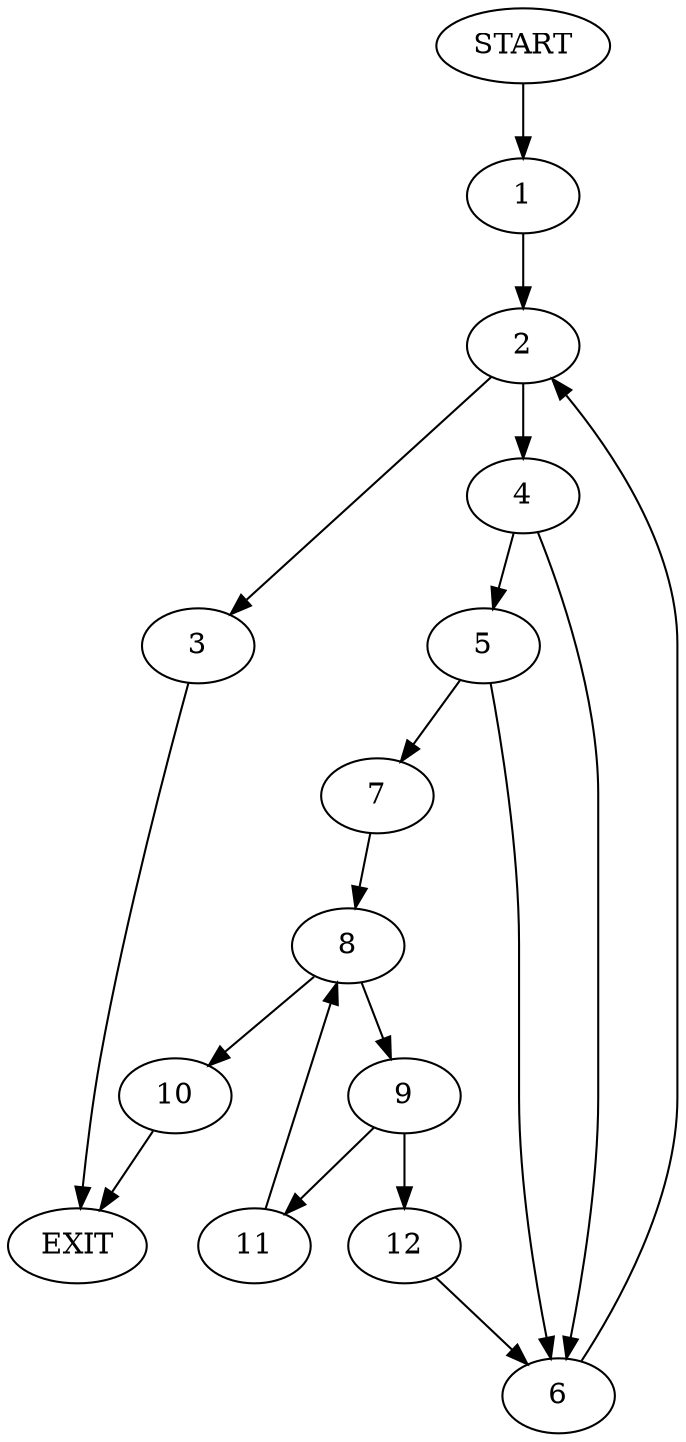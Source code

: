 digraph {
0 [label="START"]
13 [label="EXIT"]
0 -> 1
1 -> 2
2 -> 3
2 -> 4
3 -> 13
4 -> 5
4 -> 6
6 -> 2
5 -> 7
5 -> 6
7 -> 8
8 -> 9
8 -> 10
9 -> 11
9 -> 12
10 -> 13
12 -> 6
11 -> 8
}
